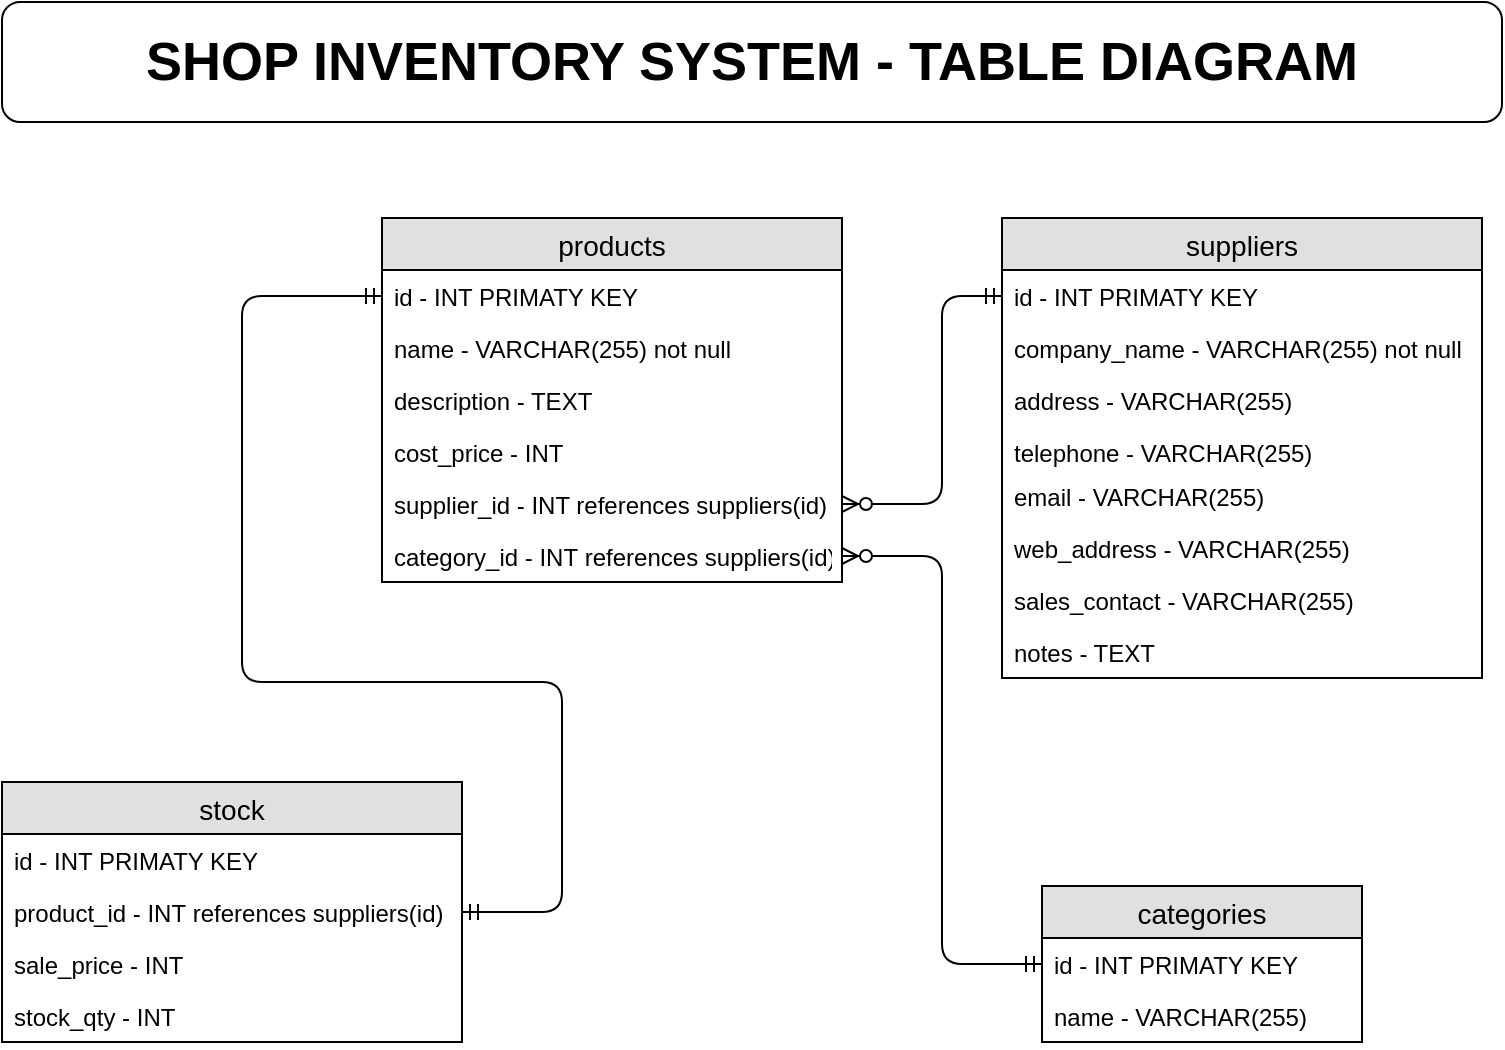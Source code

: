 <mxfile version="12.6.5" type="device"><diagram id="i5eM4dMffzRaH4mXQUq1" name="Page-1"><mxGraphModel dx="946" dy="725" grid="1" gridSize="10" guides="1" tooltips="1" connect="1" arrows="1" fold="1" page="1" pageScale="1" pageWidth="827" pageHeight="1169" math="0" shadow="0"><root><mxCell id="0"/><mxCell id="1" parent="0"/><mxCell id="sihqkgsDzYcZZarUo59S-1" value="products" style="swimlane;fontStyle=0;childLayout=stackLayout;horizontal=1;startSize=26;fillColor=#e0e0e0;horizontalStack=0;resizeParent=1;resizeParentMax=0;resizeLast=0;collapsible=1;marginBottom=0;swimlaneFillColor=#ffffff;align=center;fontSize=14;" vertex="1" parent="1"><mxGeometry x="230" y="148" width="230" height="182" as="geometry"/></mxCell><mxCell id="sihqkgsDzYcZZarUo59S-2" value="id - INT PRIMATY KEY" style="text;strokeColor=none;fillColor=none;spacingLeft=4;spacingRight=4;overflow=hidden;rotatable=0;points=[[0,0.5],[1,0.5]];portConstraint=eastwest;fontSize=12;" vertex="1" parent="sihqkgsDzYcZZarUo59S-1"><mxGeometry y="26" width="230" height="26" as="geometry"/></mxCell><mxCell id="sihqkgsDzYcZZarUo59S-3" value="name - VARCHAR(255) not null" style="text;strokeColor=none;fillColor=none;spacingLeft=4;spacingRight=4;overflow=hidden;rotatable=0;points=[[0,0.5],[1,0.5]];portConstraint=eastwest;fontSize=12;" vertex="1" parent="sihqkgsDzYcZZarUo59S-1"><mxGeometry y="52" width="230" height="26" as="geometry"/></mxCell><mxCell id="sihqkgsDzYcZZarUo59S-4" value="description - TEXT" style="text;strokeColor=none;fillColor=none;spacingLeft=4;spacingRight=4;overflow=hidden;rotatable=0;points=[[0,0.5],[1,0.5]];portConstraint=eastwest;fontSize=12;" vertex="1" parent="sihqkgsDzYcZZarUo59S-1"><mxGeometry y="78" width="230" height="26" as="geometry"/></mxCell><mxCell id="sihqkgsDzYcZZarUo59S-5" value="cost_price - INT" style="text;strokeColor=none;fillColor=none;spacingLeft=4;spacingRight=4;overflow=hidden;rotatable=0;points=[[0,0.5],[1,0.5]];portConstraint=eastwest;fontSize=12;" vertex="1" parent="sihqkgsDzYcZZarUo59S-1"><mxGeometry y="104" width="230" height="26" as="geometry"/></mxCell><mxCell id="sihqkgsDzYcZZarUo59S-6" value="supplier_id - INT references suppliers(id)" style="text;strokeColor=none;fillColor=none;spacingLeft=4;spacingRight=4;overflow=hidden;rotatable=0;points=[[0,0.5],[1,0.5]];portConstraint=eastwest;fontSize=12;" vertex="1" parent="sihqkgsDzYcZZarUo59S-1"><mxGeometry y="130" width="230" height="26" as="geometry"/></mxCell><mxCell id="sihqkgsDzYcZZarUo59S-7" value="category_id - INT references suppliers(id)" style="text;strokeColor=none;fillColor=none;spacingLeft=4;spacingRight=4;overflow=hidden;rotatable=0;points=[[0,0.5],[1,0.5]];portConstraint=eastwest;fontSize=12;" vertex="1" parent="sihqkgsDzYcZZarUo59S-1"><mxGeometry y="156" width="230" height="26" as="geometry"/></mxCell><mxCell id="sihqkgsDzYcZZarUo59S-8" value="suppliers" style="swimlane;fontStyle=0;childLayout=stackLayout;horizontal=1;startSize=26;fillColor=#e0e0e0;horizontalStack=0;resizeParent=1;resizeParentMax=0;resizeLast=0;collapsible=1;marginBottom=0;swimlaneFillColor=#ffffff;align=center;fontSize=14;" vertex="1" parent="1"><mxGeometry x="540" y="148" width="240" height="230" as="geometry"/></mxCell><mxCell id="sihqkgsDzYcZZarUo59S-9" value="id - INT PRIMATY KEY" style="text;strokeColor=none;fillColor=none;spacingLeft=4;spacingRight=4;overflow=hidden;rotatable=0;points=[[0,0.5],[1,0.5]];portConstraint=eastwest;fontSize=12;" vertex="1" parent="sihqkgsDzYcZZarUo59S-8"><mxGeometry y="26" width="240" height="26" as="geometry"/></mxCell><mxCell id="sihqkgsDzYcZZarUo59S-10" value="company_name - VARCHAR(255) not null" style="text;strokeColor=none;fillColor=none;spacingLeft=4;spacingRight=4;overflow=hidden;rotatable=0;points=[[0,0.5],[1,0.5]];portConstraint=eastwest;fontSize=12;" vertex="1" parent="sihqkgsDzYcZZarUo59S-8"><mxGeometry y="52" width="240" height="26" as="geometry"/></mxCell><mxCell id="sihqkgsDzYcZZarUo59S-12" value="address - VARCHAR(255)" style="text;strokeColor=none;fillColor=none;spacingLeft=4;spacingRight=4;overflow=hidden;rotatable=0;points=[[0,0.5],[1,0.5]];portConstraint=eastwest;fontSize=12;" vertex="1" parent="sihqkgsDzYcZZarUo59S-8"><mxGeometry y="78" width="240" height="26" as="geometry"/></mxCell><mxCell id="sihqkgsDzYcZZarUo59S-11" value="telephone - VARCHAR(255)" style="text;strokeColor=none;fillColor=none;spacingLeft=4;spacingRight=4;overflow=hidden;rotatable=0;points=[[0,0.5],[1,0.5]];portConstraint=eastwest;fontSize=12;" vertex="1" parent="sihqkgsDzYcZZarUo59S-8"><mxGeometry y="104" width="240" height="22" as="geometry"/></mxCell><mxCell id="sihqkgsDzYcZZarUo59S-13" value="email - VARCHAR(255)" style="text;strokeColor=none;fillColor=none;spacingLeft=4;spacingRight=4;overflow=hidden;rotatable=0;points=[[0,0.5],[1,0.5]];portConstraint=eastwest;fontSize=12;" vertex="1" parent="sihqkgsDzYcZZarUo59S-8"><mxGeometry y="126" width="240" height="26" as="geometry"/></mxCell><mxCell id="sihqkgsDzYcZZarUo59S-14" value="web_address - VARCHAR(255)" style="text;strokeColor=none;fillColor=none;spacingLeft=4;spacingRight=4;overflow=hidden;rotatable=0;points=[[0,0.5],[1,0.5]];portConstraint=eastwest;fontSize=12;" vertex="1" parent="sihqkgsDzYcZZarUo59S-8"><mxGeometry y="152" width="240" height="26" as="geometry"/></mxCell><mxCell id="sihqkgsDzYcZZarUo59S-15" value="sales_contact - VARCHAR(255)" style="text;strokeColor=none;fillColor=none;spacingLeft=4;spacingRight=4;overflow=hidden;rotatable=0;points=[[0,0.5],[1,0.5]];portConstraint=eastwest;fontSize=12;" vertex="1" parent="sihqkgsDzYcZZarUo59S-8"><mxGeometry y="178" width="240" height="26" as="geometry"/></mxCell><mxCell id="sihqkgsDzYcZZarUo59S-16" value="notes - TEXT" style="text;strokeColor=none;fillColor=none;spacingLeft=4;spacingRight=4;overflow=hidden;rotatable=0;points=[[0,0.5],[1,0.5]];portConstraint=eastwest;fontSize=12;" vertex="1" parent="sihqkgsDzYcZZarUo59S-8"><mxGeometry y="204" width="240" height="26" as="geometry"/></mxCell><mxCell id="sihqkgsDzYcZZarUo59S-18" value="stock" style="swimlane;fontStyle=0;childLayout=stackLayout;horizontal=1;startSize=26;fillColor=#e0e0e0;horizontalStack=0;resizeParent=1;resizeParentMax=0;resizeLast=0;collapsible=1;marginBottom=0;swimlaneFillColor=#ffffff;align=center;fontSize=14;" vertex="1" parent="1"><mxGeometry x="40" y="430" width="230" height="130" as="geometry"/></mxCell><mxCell id="sihqkgsDzYcZZarUo59S-19" value="id - INT PRIMATY KEY" style="text;strokeColor=none;fillColor=none;spacingLeft=4;spacingRight=4;overflow=hidden;rotatable=0;points=[[0,0.5],[1,0.5]];portConstraint=eastwest;fontSize=12;" vertex="1" parent="sihqkgsDzYcZZarUo59S-18"><mxGeometry y="26" width="230" height="26" as="geometry"/></mxCell><mxCell id="sihqkgsDzYcZZarUo59S-20" value="product_id - INT references suppliers(id)" style="text;strokeColor=none;fillColor=none;spacingLeft=4;spacingRight=4;overflow=hidden;rotatable=0;points=[[0,0.5],[1,0.5]];portConstraint=eastwest;fontSize=12;" vertex="1" parent="sihqkgsDzYcZZarUo59S-18"><mxGeometry y="52" width="230" height="26" as="geometry"/></mxCell><mxCell id="sihqkgsDzYcZZarUo59S-21" value="sale_price - INT" style="text;strokeColor=none;fillColor=none;spacingLeft=4;spacingRight=4;overflow=hidden;rotatable=0;points=[[0,0.5],[1,0.5]];portConstraint=eastwest;fontSize=12;" vertex="1" parent="sihqkgsDzYcZZarUo59S-18"><mxGeometry y="78" width="230" height="26" as="geometry"/></mxCell><mxCell id="sihqkgsDzYcZZarUo59S-22" value="stock_qty - INT" style="text;strokeColor=none;fillColor=none;spacingLeft=4;spacingRight=4;overflow=hidden;rotatable=0;points=[[0,0.5],[1,0.5]];portConstraint=eastwest;fontSize=12;" vertex="1" parent="sihqkgsDzYcZZarUo59S-18"><mxGeometry y="104" width="230" height="26" as="geometry"/></mxCell><mxCell id="sihqkgsDzYcZZarUo59S-25" value="categories" style="swimlane;fontStyle=0;childLayout=stackLayout;horizontal=1;startSize=26;fillColor=#e0e0e0;horizontalStack=0;resizeParent=1;resizeParentMax=0;resizeLast=0;collapsible=1;marginBottom=0;swimlaneFillColor=#ffffff;align=center;fontSize=14;" vertex="1" parent="1"><mxGeometry x="560" y="482" width="160" height="78" as="geometry"/></mxCell><mxCell id="sihqkgsDzYcZZarUo59S-26" value="id - INT PRIMATY KEY" style="text;strokeColor=none;fillColor=none;spacingLeft=4;spacingRight=4;overflow=hidden;rotatable=0;points=[[0,0.5],[1,0.5]];portConstraint=eastwest;fontSize=12;" vertex="1" parent="sihqkgsDzYcZZarUo59S-25"><mxGeometry y="26" width="160" height="26" as="geometry"/></mxCell><mxCell id="sihqkgsDzYcZZarUo59S-27" value="name - VARCHAR(255)" style="text;strokeColor=none;fillColor=none;spacingLeft=4;spacingRight=4;overflow=hidden;rotatable=0;points=[[0,0.5],[1,0.5]];portConstraint=eastwest;fontSize=12;" vertex="1" parent="sihqkgsDzYcZZarUo59S-25"><mxGeometry y="52" width="160" height="26" as="geometry"/></mxCell><mxCell id="sihqkgsDzYcZZarUo59S-31" value="" style="edgeStyle=orthogonalEdgeStyle;fontSize=12;html=1;endArrow=ERzeroToMany;startArrow=ERmandOne;exitX=0;exitY=0.5;exitDx=0;exitDy=0;entryX=1;entryY=0.5;entryDx=0;entryDy=0;" edge="1" parent="1" source="sihqkgsDzYcZZarUo59S-26" target="sihqkgsDzYcZZarUo59S-7"><mxGeometry width="100" height="100" relative="1" as="geometry"><mxPoint x="290" y="430" as="sourcePoint"/><mxPoint x="390" y="330" as="targetPoint"/><Array as="points"><mxPoint x="510" y="521"/><mxPoint x="510" y="317"/></Array></mxGeometry></mxCell><mxCell id="sihqkgsDzYcZZarUo59S-32" value="" style="fontSize=12;html=1;endArrow=ERzeroToMany;startArrow=ERmandOne;exitX=0;exitY=0.5;exitDx=0;exitDy=0;entryX=1;entryY=0.5;entryDx=0;entryDy=0;edgeStyle=orthogonalEdgeStyle;" edge="1" parent="1" source="sihqkgsDzYcZZarUo59S-9" target="sihqkgsDzYcZZarUo59S-6"><mxGeometry width="100" height="100" relative="1" as="geometry"><mxPoint x="330" y="150" as="sourcePoint"/><mxPoint x="430" y="50" as="targetPoint"/><Array as="points"><mxPoint x="510" y="187"/><mxPoint x="510" y="291"/></Array></mxGeometry></mxCell><mxCell id="sihqkgsDzYcZZarUo59S-35" value="" style="edgeStyle=orthogonalEdgeStyle;fontSize=12;html=1;endArrow=ERmandOne;startArrow=ERmandOne;entryX=0;entryY=0.5;entryDx=0;entryDy=0;exitX=1;exitY=0.5;exitDx=0;exitDy=0;" edge="1" parent="1" source="sihqkgsDzYcZZarUo59S-20" target="sihqkgsDzYcZZarUo59S-2"><mxGeometry width="100" height="100" relative="1" as="geometry"><mxPoint x="260" y="560" as="sourcePoint"/><mxPoint x="360" y="460" as="targetPoint"/><Array as="points"><mxPoint x="320" y="495"/><mxPoint x="320" y="380"/><mxPoint x="160" y="380"/><mxPoint x="160" y="187"/></Array></mxGeometry></mxCell><mxCell id="sihqkgsDzYcZZarUo59S-36" value="&lt;b&gt;&lt;font style=&quot;font-size: 27px&quot;&gt;SHOP INVENTORY SYSTEM - TABLE DIAGRAM&lt;/font&gt;&lt;/b&gt;" style="rounded=1;whiteSpace=wrap;html=1;" vertex="1" parent="1"><mxGeometry x="40" y="40" width="750" height="60" as="geometry"/></mxCell></root></mxGraphModel></diagram></mxfile>